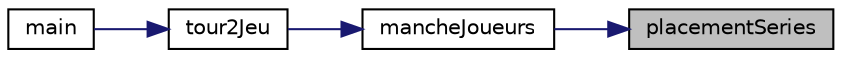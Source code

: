 digraph "placementSeries"
{
 // INTERACTIVE_SVG=YES
 // LATEX_PDF_SIZE
  edge [fontname="Helvetica",fontsize="10",labelfontname="Helvetica",labelfontsize="10"];
  node [fontname="Helvetica",fontsize="10",shape=record];
  rankdir="RL";
  Node1 [label="placementSeries",height=0.2,width=0.4,color="black", fillcolor="grey75", style="filled", fontcolor="black",tooltip=": La procédure récupère l'écart supérieu le plus petit et si la carte jouée est inférieure aux séries"];
  Node1 -> Node2 [dir="back",color="midnightblue",fontsize="10",style="solid",fontname="Helvetica"];
  Node2 [label="mancheJoueurs",height=0.2,width=0.4,color="black", fillcolor="white", style="filled",URL="$jeu_8c.html#aafc3c4b5272c83bfd800c4c647debf17",tooltip=": Lance une manche de 10 tours tant que personne atteint le seuil de tête de boeuf"];
  Node2 -> Node3 [dir="back",color="midnightblue",fontsize="10",style="solid",fontname="Helvetica"];
  Node3 [label="tour2Jeu",height=0.2,width=0.4,color="black", fillcolor="white", style="filled",URL="$jeu_8c.html#af93d3121afa95f7a3e7d318fa364f568",tooltip=": Lance le jeu et fait une boucle tant que le jeu n'est pas fini"];
  Node3 -> Node4 [dir="back",color="midnightblue",fontsize="10",style="solid",fontname="Helvetica"];
  Node4 [label="main",height=0.2,width=0.4,color="black", fillcolor="white", style="filled",URL="$main_8c.html#ac4c0f8a8146b128f1b8f920e3a9c3b1e",tooltip=" "];
}
